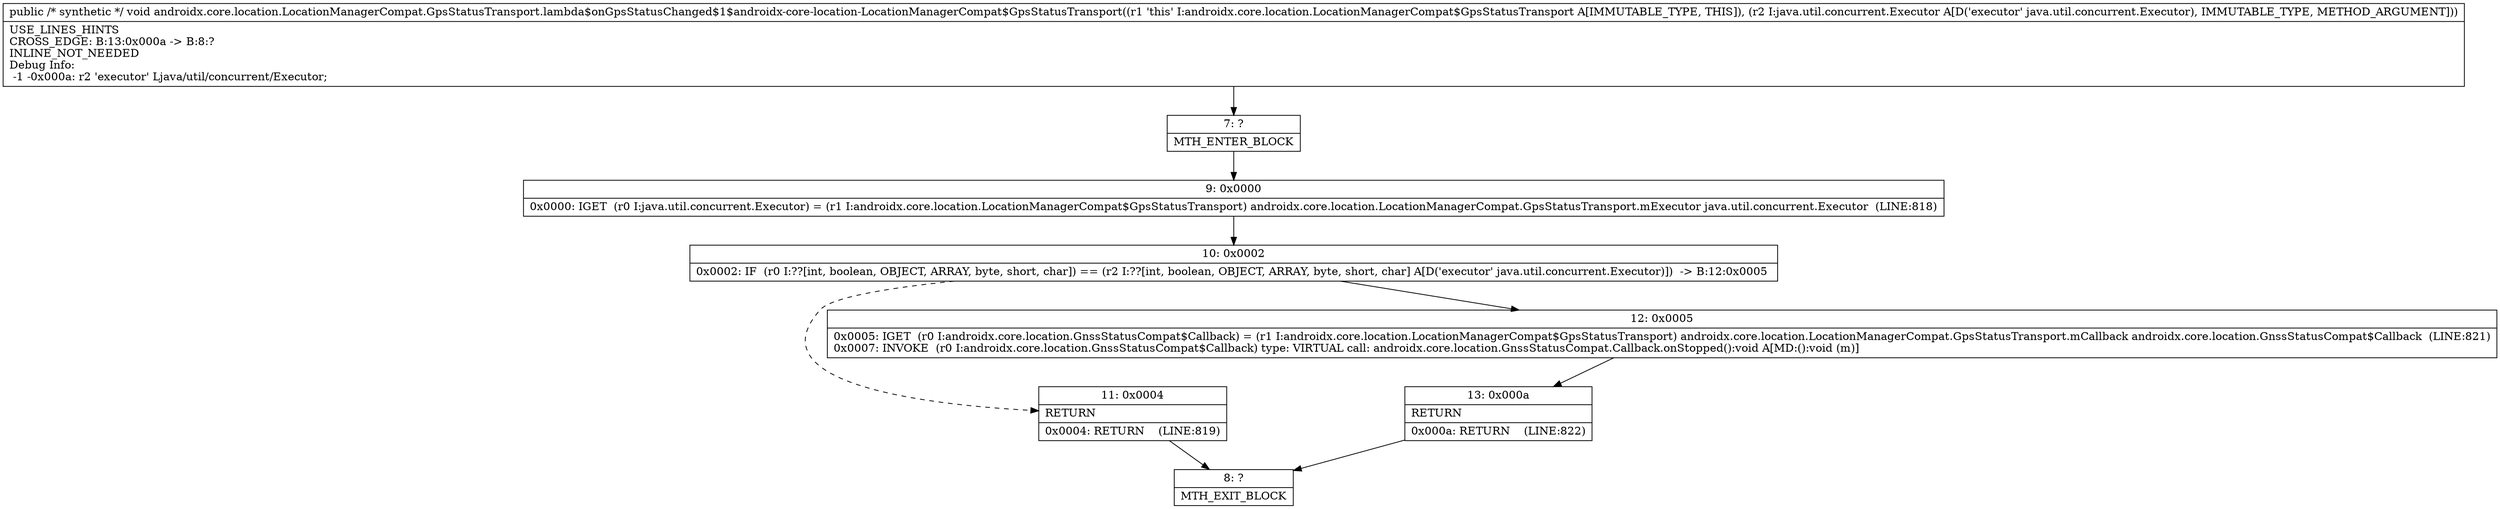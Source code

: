 digraph "CFG forandroidx.core.location.LocationManagerCompat.GpsStatusTransport.lambda$onGpsStatusChanged$1$androidx\-core\-location\-LocationManagerCompat$GpsStatusTransport(Ljava\/util\/concurrent\/Executor;)V" {
Node_7 [shape=record,label="{7\:\ ?|MTH_ENTER_BLOCK\l}"];
Node_9 [shape=record,label="{9\:\ 0x0000|0x0000: IGET  (r0 I:java.util.concurrent.Executor) = (r1 I:androidx.core.location.LocationManagerCompat$GpsStatusTransport) androidx.core.location.LocationManagerCompat.GpsStatusTransport.mExecutor java.util.concurrent.Executor  (LINE:818)\l}"];
Node_10 [shape=record,label="{10\:\ 0x0002|0x0002: IF  (r0 I:??[int, boolean, OBJECT, ARRAY, byte, short, char]) == (r2 I:??[int, boolean, OBJECT, ARRAY, byte, short, char] A[D('executor' java.util.concurrent.Executor)])  \-\> B:12:0x0005 \l}"];
Node_11 [shape=record,label="{11\:\ 0x0004|RETURN\l|0x0004: RETURN    (LINE:819)\l}"];
Node_8 [shape=record,label="{8\:\ ?|MTH_EXIT_BLOCK\l}"];
Node_12 [shape=record,label="{12\:\ 0x0005|0x0005: IGET  (r0 I:androidx.core.location.GnssStatusCompat$Callback) = (r1 I:androidx.core.location.LocationManagerCompat$GpsStatusTransport) androidx.core.location.LocationManagerCompat.GpsStatusTransport.mCallback androidx.core.location.GnssStatusCompat$Callback  (LINE:821)\l0x0007: INVOKE  (r0 I:androidx.core.location.GnssStatusCompat$Callback) type: VIRTUAL call: androidx.core.location.GnssStatusCompat.Callback.onStopped():void A[MD:():void (m)]\l}"];
Node_13 [shape=record,label="{13\:\ 0x000a|RETURN\l|0x000a: RETURN    (LINE:822)\l}"];
MethodNode[shape=record,label="{public \/* synthetic *\/ void androidx.core.location.LocationManagerCompat.GpsStatusTransport.lambda$onGpsStatusChanged$1$androidx\-core\-location\-LocationManagerCompat$GpsStatusTransport((r1 'this' I:androidx.core.location.LocationManagerCompat$GpsStatusTransport A[IMMUTABLE_TYPE, THIS]), (r2 I:java.util.concurrent.Executor A[D('executor' java.util.concurrent.Executor), IMMUTABLE_TYPE, METHOD_ARGUMENT]))  | USE_LINES_HINTS\lCROSS_EDGE: B:13:0x000a \-\> B:8:?\lINLINE_NOT_NEEDED\lDebug Info:\l  \-1 \-0x000a: r2 'executor' Ljava\/util\/concurrent\/Executor;\l}"];
MethodNode -> Node_7;Node_7 -> Node_9;
Node_9 -> Node_10;
Node_10 -> Node_11[style=dashed];
Node_10 -> Node_12;
Node_11 -> Node_8;
Node_12 -> Node_13;
Node_13 -> Node_8;
}

